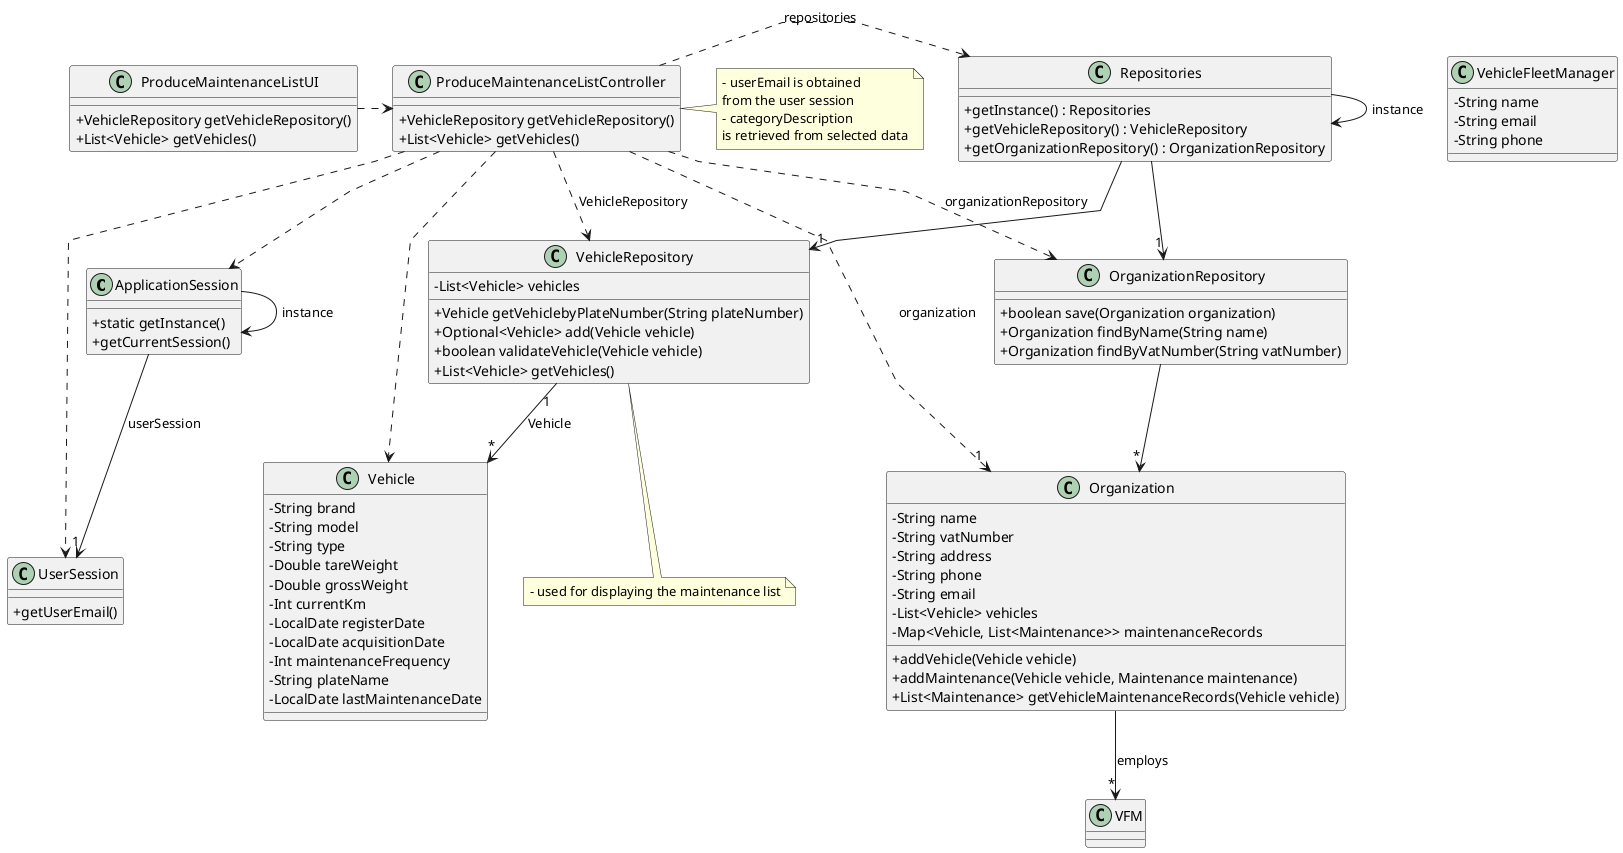 @startuml
'skinparam monochrome true
skinparam packageStyle rectangle
skinparam shadowing false
skinparam linetype polyline
'skinparam linetype orto

skinparam classAttributeIconSize 0

'left to right direction

class ApplicationSession
{
    + static getInstance()
    + getCurrentSession()
}

class UserSession
{
    + getUserEmail()
}

class VehicleFleetManager {
  - String name
  - String email
  - String phone
}

class Vehicle {
  - String brand
  - String model
  - String type
  - Double tareWeight
  - Double grossWeight
  - Int currentKm
  - LocalDate registerDate
  - LocalDate acquisitionDate
  - Int maintenanceFrequency
  - String plateName
  - LocalDate lastMaintenanceDate
}

class Organization {
  - String name
  - String vatNumber
  - String address
  - String phone
  - String email
  - List<Vehicle> vehicles
  - Map<Vehicle, List<Maintenance>> maintenanceRecords
  + addVehicle(Vehicle vehicle)
  + addMaintenance(Vehicle vehicle, Maintenance maintenance)
  + List<Maintenance> getVehicleMaintenanceRecords(Vehicle vehicle)
}

class VehicleRepository {
  - List<Vehicle> vehicles
  + Vehicle getVehiclebyPlateNumber(String plateNumber)
  + Optional<Vehicle> add(Vehicle vehicle)
  + boolean validateVehicle(Vehicle vehicle)
  + List<Vehicle> getVehicles()
}

class OrganizationRepository {
  + boolean save(Organization organization)
  + Organization findByName(String name)
  + Organization findByVatNumber(String vatNumber)
}

class Repositories {
  + getInstance() : Repositories
  + getVehicleRepository() : VehicleRepository
  + getOrganizationRepository() : OrganizationRepository
}

class ProduceMaintenanceListController {
    + VehicleRepository getVehicleRepository()
    + List<Vehicle> getVehicles()
}

class ProduceMaintenanceListUI {
    + VehicleRepository getVehicleRepository()
    + List<Vehicle> getVehicles()
}

note right of ProduceMaintenanceListController
    - userEmail is obtained
    from the user session
    - categoryDescription
    is retrieved from selected data
end note

note bottom of VehicleRepository
    - used for displaying the maintenance list
end note

class ProduceMaintenanceListUI {
}

Repositories -> Repositories : instance
ApplicationSession -> ApplicationSession : instance

ProduceMaintenanceListUI .> ProduceMaintenanceListController

ProduceMaintenanceListController .> Repositories : repositories

Repositories -> "1" VehicleRepository

ProduceMaintenanceListController ..> Vehicle
ProduceMaintenanceListController ..> OrganizationRepository : organizationRepository
ProduceMaintenanceListController ..> VehicleRepository : VehicleRepository

Repositories --> "1" OrganizationRepository

OrganizationRepository --> "*" Organization
ApplicationSession --> "1" UserSession : userSession

ProduceMaintenanceListController ..> "1" Organization : organization
ProduceMaintenanceListController ..> ApplicationSession
ProduceMaintenanceListController ..> UserSession
VehicleRepository "1" --> "*" Vehicle : Vehicle

Organization --> "*" VFM : employs

@enduml